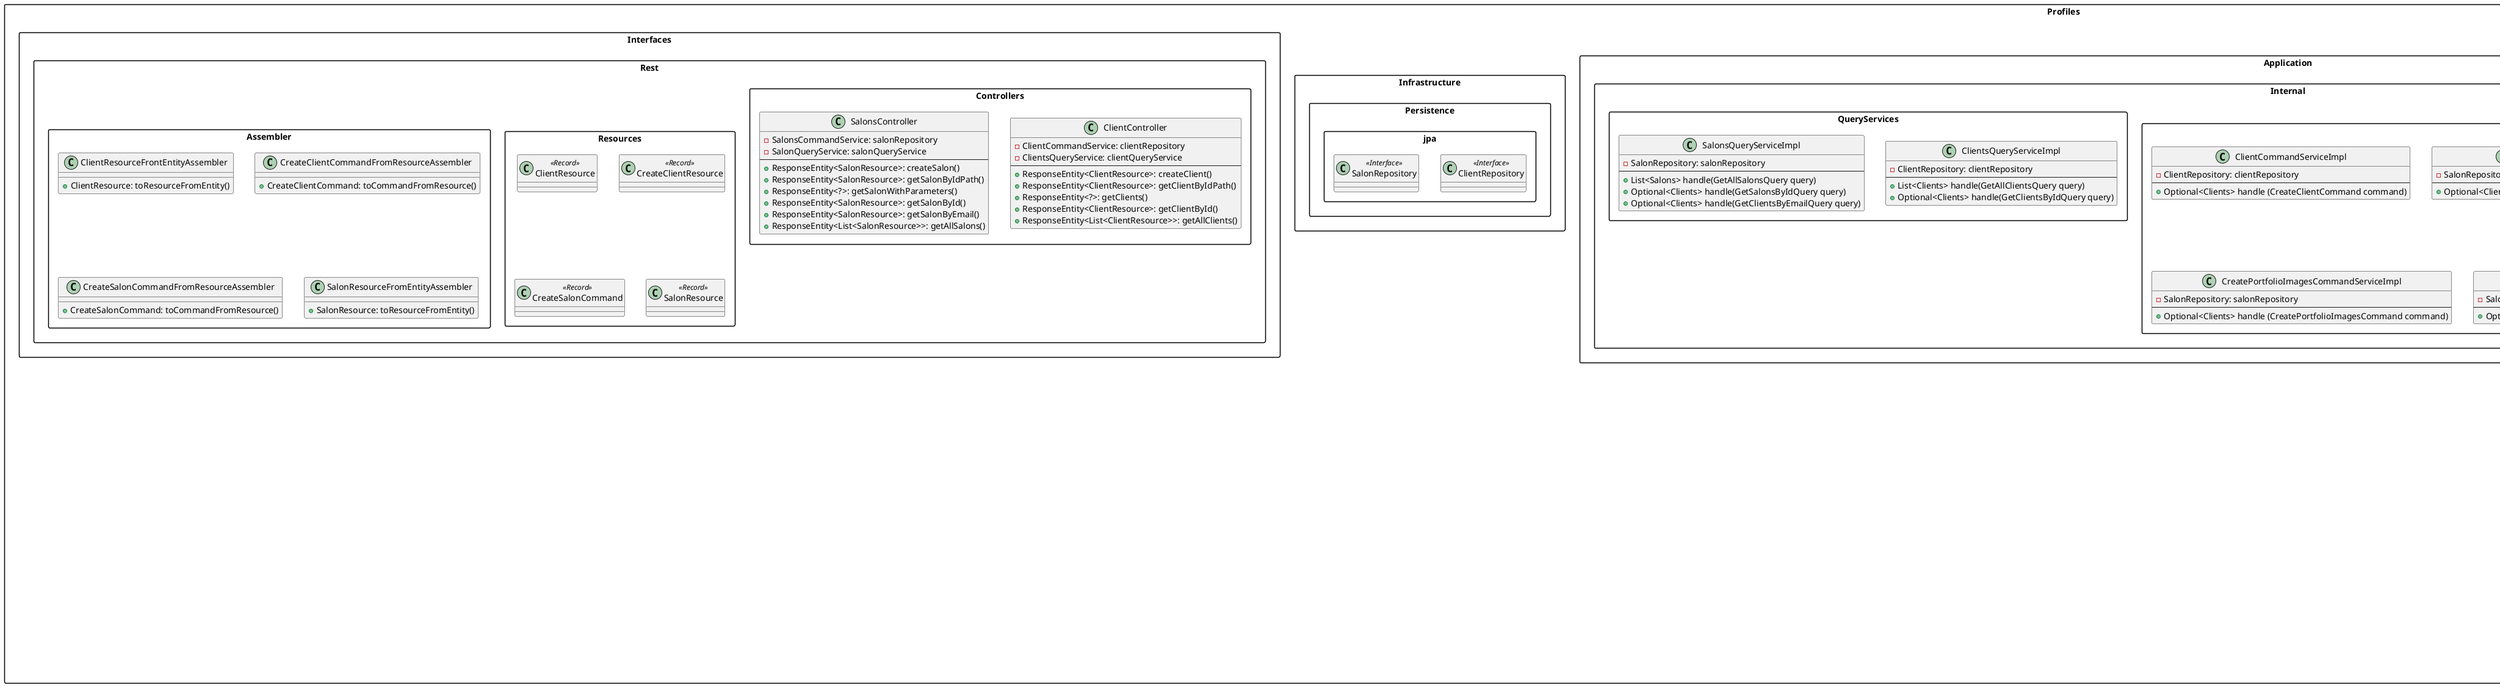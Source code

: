@startuml
skinparam packageStyle rectangle

package "Profiles" {
    package "Domain" {
        package "Model" {
            package "Aggregates" {
                class Clients {
                    -id: client_id
                    -birth_date: Birth_date
                    -name: ClientName
                    -passwordHash: 
                    -is_active: Boolean
                }
                class Salons {
                    -id: SalonId
                    -name: SalonName
                    -imageUrl: SalonImageUrl
                    -location: SalonLocation
                    -phone: SalonPhone
                    -passwordHash: SalonPasswordHash
                    -is_active: SalonIsActive
                }
                class Socials {}
                class Salon_Profiles {}  
                class Portfolio_Images {}
            }
            package "Commands" {
                class CreateClientCommand <<Record>>
                class CreateSalonCommand <<Record>>
                class CreateSalonProfiles <<Record>>
                class CreatePortfolioImagesCommand <<Record>>
                class CreateSocialsCommand <<Record>>
            }
            package "Queries" {
                class GetAllClientsQuery <<Record>>
                class GetAllSalonsQuery <<Record>>
                class GetClientsByIdQuery <<Record>>
                class GetSalonByEmailQuery <<Record>>
                class GetSalonByIdQuery <<Record>>
            }
            package "ValueObjects"{
                class ClientName <<ValueObject>> {
                    -name: String
                }
                class Birth_date <<ValueObject>> {
                    -date: LocalDate
                }
                class SalonName <<ValueObject>> {
                    -name: String
                }
                class SalonImageUrl <<ValueObject>> {
                    -url: String
                }
                class SalonLocation <<ValueObject>> {
                    -location: String
                }
                class SalonPhone <<ValueObject>> {
                    -phoneNumber: String
                }
                class SalonPasswordHash <<ValueObject>> {
                    -passwordHash: String
                }
                class SalonIsActive <<ValueObject>> {
                    -is_Active: Boolean
                }
            }
        }
        package "Services" {
            class ClientCommandService <<Interface>>
            class ClientsQueryService <<Interface>>
            class SalonCommandService <<Interface>>
            class SalonsQueryService <<Interface>>
        }
    }
    package "Application" {
        package "Internal" {
            package CommandServices {
                class ClientCommandServiceImpl {
                    -ClientRepository: clientRepository
                    --
                    +Optional<Clients> handle (CreateClientCommand command)
                }
                class SalonCommandServiceImpl {
                    -SalonRepository: salonRepository
                    --
                    +Optional<Clients> handle (CreateSalonCommand command)
                }
                class CreateSalonProfilesCommandServiceImpl {
                    -SalonRepository: salonRepository
                    --
                    +Optional<Clients> handle (CreateSalonProfiles command)
                }
                class CreatePortfolioImagesCommandServiceImpl {
                    -SalonRepository: salonRepository
                    --
                    +Optional<Clients> handle (CreatePortfolioImagesCommand command)
                }
                class CreateSocialsCommandServiceImpl {
                    -SalonRepository: salonRepository
                    --
                    +Optional<Clients> handle (CreateSocialsCommand command)
                }
            }
            package QueryServices {
                class ClientsQueryServiceImpl {
                    -ClientRepository: clientRepository
                    --
                    +List<Clients> handle(GetAllClientsQuery query)
                    +Optional<Clients> handle(GetClientsByIdQuery query)
                }
                class SalonsQueryServiceImpl {
                    -SalonRepository: salonRepository
                    --
                    +List<Salons> handle(GetAllSalonsQuery query)
                    +Optional<Clients> handle(GetSalonsByIdQuery query)
                    +Optional<Clients> handle(GetClientsByEmailQuery query)
                }
            }
        }
    }
    package "Infrastructure" {
        package "Persistence" {
            package "jpa" {
                class ClientRepository <<Interface>> {}
                class SalonRepository <<Interface>> {}
            }
        }
    }
    package "Interfaces" {
        package "Rest" {
            package "Controllers" {
                class ClientController {
                    -ClientCommandService: clientRepository
                    -ClientsQueryService: clientQueryService
                    --
                    +ResponseEntity<ClientResource>: createClient()
                    +ResponseEntity<ClientResource>: getClientByIdPath()
                    +ResponseEntity<?>: getClients()
                    +ResponseEntity<ClientResource>: getClientById()
                    +ResponseEntity<List<ClientResource>>: getAllClients()
                }
                class SalonsController {
                    -SalonsCommandService: salonRepository
                    -SalonQueryService: salonQueryService
                    --
                    +ResponseEntity<SalonResource>: createSalon()
                    +ResponseEntity<SalonResource>: getSalonByIdPath()
                    +ResponseEntity<?>: getSalonWithParameters()
                    +ResponseEntity<SalonResource>: getSalonById()
                    +ResponseEntity<SalonResource>: getSalonByEmail()
                    +ResponseEntity<List<SalonResource>>: getAllSalons()
                }
            }
            package "Resources" {
                class ClientResource <<Record>> {}
                class CreateClientResource <<Record>> {}
                class CreateSalonCommand <<Record>> {}
                class SalonResource <<Record>> {}
            }
            package "Assembler" {
                class ClientResourceFrontEntityAssembler {
                    +ClientResource: toResourceFromEntity()
                }
                class CreateClientCommandFromResourceAssembler {
                    +CreateClientCommand: toCommandFromResource()
                }
                class CreateSalonCommandFromResourceAssembler {
                    +CreateSalonCommand: toCommandFromResource()
                }
                class SalonResourceFromEntityAssembler {
                    +SalonResource: toResourceFromEntity()
                }
            }
        }
    }
}

package "Services" {
    package "Domain" {
        package "Model" {
            package "Aggregates" {
                class Services {
                    -id: long
                    -salon_id: long
                    -name: String
                    -duration: Integer
                    -price: Double
                    -status: Boolean
                }
            }
            package "Commands" {
                class CreateServiceCommand <<Record>> {}
                class UpdateServiceCommand <<Record>> {}
            }
            package "Queries" {
                class GetAllServicesQuery <<Record>> {}
                class GetServiceByIdQuery <<Record>> {}
                class GetServicesBySalonIdQuery <<Record>> {}
            }
        }
        package "Services" {
            class ServiceCommandService <<Interface>> {
                +Optional<Services> handle(CreateServiceCommand command)
                +Optional<Services> handle(UpdateServiceCommand command)
            }
            class ServicesQueryService <<Interface>> {
                +List<Services> handle(GetAllServicesQuery query)
                +Optional<Services> handle(GetServiceByIdQuery query)
                +List<Services> handle(GetServicesBySalonIdQuery query)
            }
        }
    }
    package "Application" {
        package "Internal" {
            package CommandServices {
                class ServiceCommandServiceImpl {
                    -ServiceRepository: serviceRepository
                    --
                    +Optional<Services> handle(CreateServiceCommand command)
                    +Optional<Services> handle(UpdateServiceCommand command)
                }
            }
            package QueryServices {
                class ServicesQueryServiceImpl {
                    -ServiceRepository: serviceRepository
                    --
                    +List<Services> handle(GetAllServicesQuery query)
                    +Optional<Services> handle(GetServiceByIdQuery query)
                    +List<Services> handle(GetServicesBySalonIdQuery query)
                }
            }
        }
    }
    package "Infrastructure" {
        package "Persistence" {
            package "jpa" {
                class ServiceRepository <<Interface>> {}
            }
        }
    }
    package "Interfaces" {
        package "Rest" {
            package "Controllers" {
                class ServiceController {
                    -ServiceCommandService: serviceCommandService
                    -ServicesQueryService: servicesQueryService
                    --
                    +ResponseEntity<ServiceResource>: createService()
                    +ResponseEntity<ServiceResource>: updateService()
                    +ResponseEntity<?>: getServicesWithParameters()
                    +ResponseEntity<ServiceResource>: getServiceById()
                    +ResponseEntity<List<ServiceResource>>: getAllServices()
                }
            }
            package "Resources" {
                class ServiceResource <<Record>> {}
                class CreateServiceCommand <<Record>> {}
                class UpdateServiceCommand <<Record>> {}
            }
            package "Assembler" {
                class ServiceResourceFromEntityAssembler {
                    +ServiceResource: toResourceFromEntity()
                }
                class CreateServiceCommandFromResourceAssembler {
                    +CreateServiceCommand: toCommandFromResource()
                }
                class UpdateServiceCommandFromResourceAssembler {
                    +UpdateServiceCommand: toCommandFromResource()
                }
            }
        }
    }
}

package "Reviews" {
    package "Domain" {
        package "Model" {
            package "Aggregates" {
                class Reviews {
                    -id: long
                    -salon_id: long
                    -client_id: long
                    -rating: Integer
                    -review: String
                    -read: Boolean
                }
            }
            package "Commands" {
                class CreateReviewCommand <<Record>> {}
                class UpdateReviewCommand <<Record>> {}
            }
            package "Queries" {
                class GetAllReviewsQuery <<Record>> {}
                class GetReviewByIdQuery <<Record>> {}
                class GetReviewsBySalonIdQuery <<Record>> {}
                class GetReviewsByClientIdQuery <<Record>> {}
            }
        }
        package "Services" {
            class ReviewCommandService <<Interface>> {
                +Optional<Reviews> handle(CreateReviewCommand command)
                +Optional<Reviews> handle(UpdateReviewCommand command)
            }
            class ReviewsQueryService <<Interface>> {
                +List<Reviews> handle(GetAllReviewsQuery query)
                +Optional<Reviews> handle(GetReviewByIdQuery query)
                +List<Reviews> handle(GetReviewsBySalonIdQuery query)
                +List<Reviews> handle(GetReviewsByClientIdQuery query)
            }
        }
    }
    package "Application" {
        package "Internal" {
            package CommandServices {
                class ReviewCommandServiceImpl {
                    -ReviewRepository: reviewRepository
                    --
                    +Optional<Reviews> handle(CreateReviewCommand command)
                    +Optional<Reviews> handle(UpdateReviewCommand command)
                }
            }
            package QueryServices {
                class ReviewsQueryServiceImpl {
                    -ReviewRepository: reviewRepository
                    --
                    +List<Reviews> handle(GetAllReviewsQuery query)
                    +Optional<Reviews> handle(GetReviewByIdQuery query)
                    +List<Reviews> handle(GetReviewsBySalonIdQuery query)
                    +List<Reviews> handle(GetReviewsByClientIdQuery query)
                }
            }
        }
    }
    package "Infrastructure" {
        package "Persistence" {
            package "jpa" {
                class ReviewRepository <<Interface>> {}
            }
        }
    }
    package "Interfaces" {
        package "Rest" {
            package "Controllers" {
                class ReviewController {
                    -ReviewCommandService: reviewCommandService
                    -ReviewsQueryService: reviewsQueryService
                    --
                    +ResponseEntity<ReviewResource>: createReview()
                    +ResponseEntity<ReviewResource>: updateReview()
                    +ResponseEntity<?>: getReviewsWithParameters()
                    +ResponseEntity<ReviewResource>: getReviewById()
                    +ResponseEntity<List<ReviewResource>>: getAllReviews()
                }
            }
            package "Resources" {
                class ReviewResource <<Record>> {}
                class CreateReviewCommand <<Record>> {}
                class UpdateReviewCommand <<Record>> {}
            }
            package "Assembler" {
                class ReviewResourceFromEntityAssembler {
                    +ReviewResource: toResourceFromEntity()
                }
                class CreateReviewCommandFromResourceAssembler {
                    +CreateReviewCommand: toCommandFromResource()
                }
                class UpdateReviewCommandFromResourceAssembler {
                    +UpdateReviewCommand: toCommandFromResource()
                }
            }
        }
    }
}

package "Reservations" {
    package "Domain" {
        package "Model" {
            package "Aggregates" {
                class Reservations {
                    -id: long
                    -client_id: long
                    -salon_id: long
                    -payment_id: long
                    -time_slot_id: long
                    -worker_id: String
                }
            }
            package "Commands" {
                class CreateReservationCommand <<Record>> {}
                class UpdateReservationCommand <<Record>> {}
            }
            package "Queries" {
                class GetAllReservationsQuery <<Record>> {}
                class GetReservationByIdQuery <<Record>> {}
                class GetReservationsByClientIdQuery <<Record>> {}
                class GetReservationsBySalonIdQuery <<Record>> {}
            }
        }
        package "Services" {
            class ReservationCommandService <<Interface>> {
                +Optional<Reservations> handle(CreateReservationCommand command)
                +Optional<Reservations> handle(UpdateReservationCommand command)
            }
            class ReservationsQueryService <<Interface>> {
                +List<Reservations> handle(GetAllReservationsQuery query)
                +Optional<Reservations> handle(GetReservationByIdQuery query)
                +List<Reservations> handle(GetReservationsByClientIdQuery query)
                +List<Reservations> handle(GetReservationsBySalonIdQuery query)
                +List<Reservations> handle(GetReservationsByWorkerIdQuery query)
            }
        }
    }
    package "Application" {
        package "Internal" {
            package CommandServices {
                class ReservationCommandServiceImpl {
                    -ReservationRepository: reservationRepository
                    --
                    +Optional<Reservations> handle(CreateReservationCommand command)
                    +Optional<Reservations> handle(UpdateReservationCommand command)
                }
            }
            package QueryServices {
                class ReservationsQueryServiceImpl {
                    -ReservationRepository: reservationRepository
                    --
                    +List<Reservations> handle(GetAllReservationsQuery query)
                    +Optional<Reservations> handle(GetReservationByIdQuery query)
                    +List<Reservations> handle(GetReservationsByClientIdQuery query)
                    +List<Reservations> handle(GetReservationsBySalonIdQuery query)
                    +List<Reservations> handle(GetReservationsByWorkerIdQuery query)
                }
            }
        }
    }
    package "Infrastructure" {
        package "Persistence" {
            package "jpa" {
                class ReservationRepository <<Interface>> {}
            }
        }
    }
    package "Interfaces" {
        package "Rest" {
            package "Controllers" {
                class ReservationController {
                    -ReservationCommandService: reservationCommandService
                    -ReservationsQueryService: reservationsQueryService
                    --
                    +ResponseEntity<ReservationResource>: createReservation()
                    +ResponseEntity<ReservationResource>: updateReservation()
                    +ResponseEntity<?>: getReservationsWithParameters()
                    +ResponseEntity<ReservationResource>: getReservationById()
                    +ResponseEntity<List<ReservationResource>>: getAllReservations()
                }
            }
            package "Resources" {
                class ReservationResource <<Record>> {}
                class CreateReservationCommand <<Record>> {}
                class UpdateReservationCommand <<Record>> {}
            }
            package "Assembler" {
                class ReservationResourceFromEntityAssembler {
                    +ReservationResource: toResourceFromEntity()
                }
                class CreateReservationCommandFromResourceAssembler {
                    +CreateReservationCommand: toCommandFromResource()
                }
                class UpdateReservationCommandFromResourceAssembler {
                    +UpdateReservationCommand: toCommandFromResource()
                }
            }
        }
    }
}



package "Shared" {
    package "Infrastructure" {
        package "Persistence" {
            package "jpa" {
                class SnakeCasePhysicalNamingStrategy <<Class>>
            }
        }
    }
}

package "Workers" {
    package "Domain" {
        package "Model" {
            package "Aggregates" {
                class Workers {
                    -id: long
                    -name: String
                    -specialization: String
                    -photo_url: String
                }
            }
            package "Commands" {
                class CreateWorkerCommand <<Record>> {}
                class UpdateWorkerCommand <<Record>> {}
            }
            package "Queries" {
                class GetAllWorkersQuery <<Record>> {}
                class GetWorkerByIdQuery <<Record>> {}
                class GetWorkersBySalonIdQuery <<Record>> {}
            }
        }
        package "Services" {
            class WorkerCommandService <<Interface>> {
                +Optional<Workers> handle(CreateWorkerCommand command)
                +Optional<Workers> handle(UpdateWorkerCommand command)
            }
            class WorkersQueryService <<Interface>> {
                +List<Workers> handle(GetAllWorkersQuery query)
                +Optional<Workers> handle(GetWorkerByIdQuery query)
                +List<Workers> handle(GetWorkersBySalonIdQuery query)
            }
        }
    }
    package "Application" {
        package "Internal" {
            package CommandServices {
                class WorkerCommandServiceImpl {
                    -WorkerRepository: workerRepository
                    --
                    +Optional<Workers> handle(CreateWorkerCommand command)
                    +Optional<Workers> handle(UpdateWorkerCommand command)
                }
            }
            package QueryServices {
                class WorkersQueryServiceImpl {
                    -WorkerRepository: workerRepository
                    --
                    +List<Workers> handle(GetAllWorkersQuery query)
                    +Optional<Workers> handle(GetWorkerByIdQuery query)
                    +List<Workers> handle(GetWorkersBySalonIdQuery query)
                }
            }
        }
    }
    package "Infrastructure" {
        package "Persistence" {
            package "jpa" {
                class WorkerRepository <<Interface>> {}
            }
        }
    }
    package "Interfaces" {
        package "Rest" {
            package "Controllers" {
                class WorkerController {
                    -WorkerCommandService: workerCommandService
                    -WorkersQueryService: workersQueryService
                    --
                    +ResponseEntity<WorkerResource>: createWorker()
                    +ResponseEntity<WorkerResource>: updateWorker()
                    +ResponseEntity<?>: getWorkersWithParameters()
                    +ResponseEntity<WorkerResource>: getWorkerById()
                    +ResponseEntity<List<WorkerResource>>: getAllWorkers()
                }
            }
            package "Resources" {
                class WorkerResource <<Record>> {}
                class CreateWorkerCommand <<Record>> {}
                class UpdateWorkerCommand <<Record>> {}
            }
            package "Assembler" {
                class WorkerResourceFromEntityAssembler {
                    +WorkerResource: toResourceFromEntity()
                }
                class CreateWorkerCommandFromResourceAssembler {
                    +CreateWorkerCommand: toCommandFromResource()
                }
                class UpdateWorkerCommandFromResourceAssembler {
                    +UpdateWorkerCommand: toCommandFromResource()
                }
            }
        }
    }
}


@enduml
